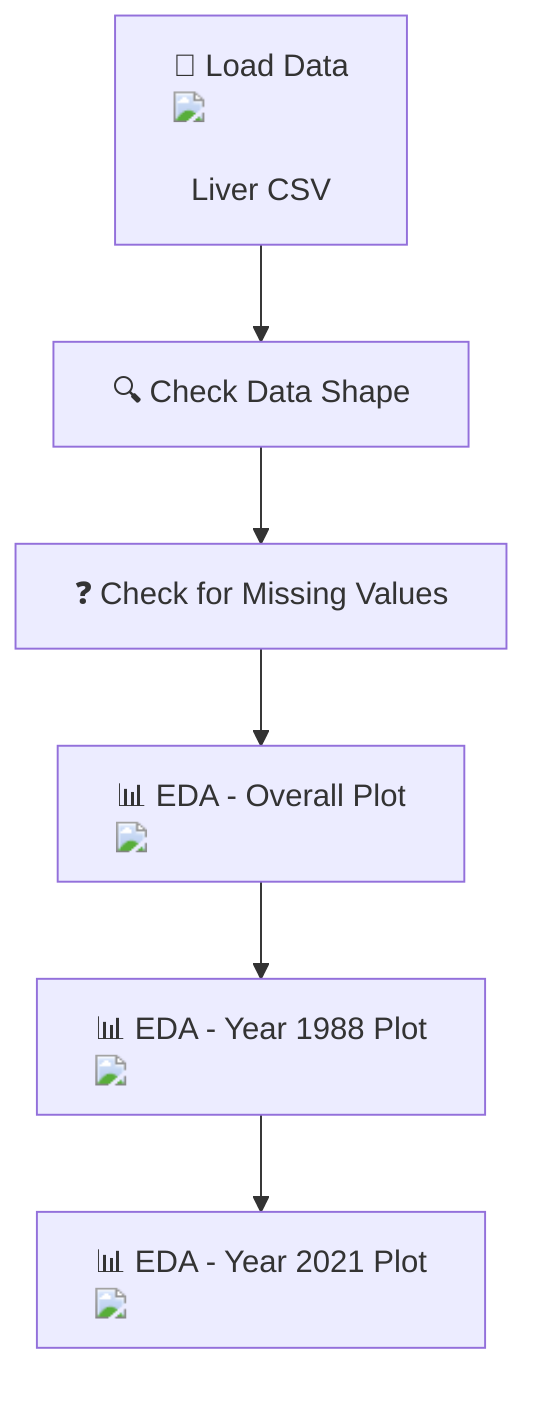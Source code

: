 flowchart TD
    A["📁 Load Data <img src='file.svg'/> <br/> Liver CSV"] --> B["🔍 Check Data Shape"]
    B --> C["❓ Check for Missing Values"]
    C --> D["📊 EDA - Overall Plot <img src='dummy_plots/barplot_template.svg'/>"]
    D --> E["📊 EDA - Year 1988 Plot <img src='dummy_plots/barplot_template.svg'/>"]
    E --> F["📊 EDA - Year 2021 Plot <img src='dummy_plots/barplot_template.svg'/>"]